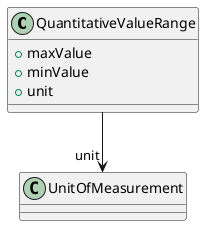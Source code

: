 @startuml
class QuantitativeValueRange {
+maxValue
+minValue
+unit

}
QuantitativeValueRange -d-> "unit" UnitOfMeasurement

@enduml